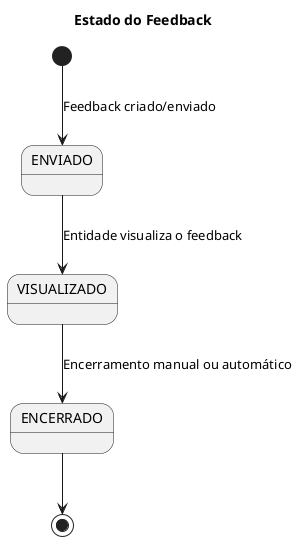 @startuml
title Estado do Feedback

[*] --> ENVIADO : Feedback criado/enviado
ENVIADO --> VISUALIZADO : Entidade visualiza o feedback
VISUALIZADO --> ENCERRADO : Encerramento manual ou automático
ENCERRADO --> [*]

@enduml
